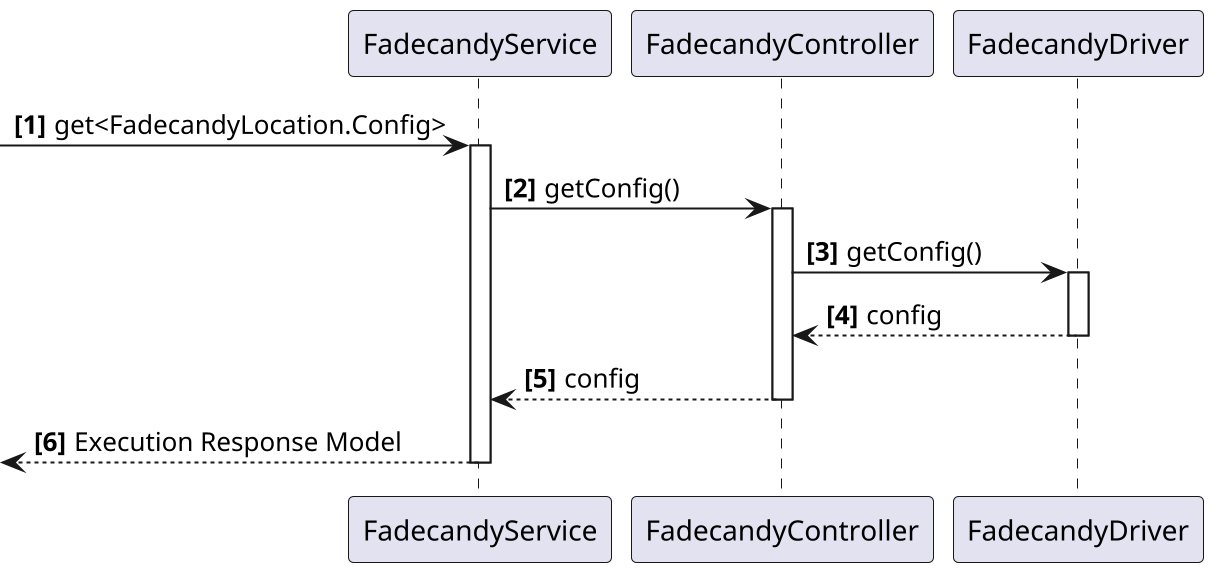@startuml Fadecandy REST Fc Service
scale 2
autonumber "<b>[0]"

participant FadecandyService
participant FadecandyController
participant FadecandyDriver


[-> FadecandyService : get<FadecandyLocation.Config>
activate FadecandyService
FadecandyService -> FadecandyController : getConfig()
activate FadecandyController
FadecandyController -> FadecandyDriver : getConfig()
activate FadecandyDriver
FadecandyController <-- FadecandyDriver : config
deactivate FadecandyDriver
FadecandyService <-- FadecandyController : config
deactivate FadecandyController
[<-- FadecandyService : Execution Response Model
deactivate FadecandyService



@enduml
